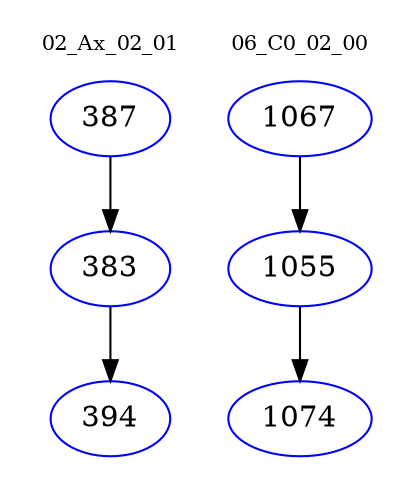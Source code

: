digraph{
subgraph cluster_0 {
color = white
label = "02_Ax_02_01";
fontsize=10;
T0_387 [label="387", color="blue"]
T0_387 -> T0_383 [color="black"]
T0_383 [label="383", color="blue"]
T0_383 -> T0_394 [color="black"]
T0_394 [label="394", color="blue"]
}
subgraph cluster_1 {
color = white
label = "06_C0_02_00";
fontsize=10;
T1_1067 [label="1067", color="blue"]
T1_1067 -> T1_1055 [color="black"]
T1_1055 [label="1055", color="blue"]
T1_1055 -> T1_1074 [color="black"]
T1_1074 [label="1074", color="blue"]
}
}
